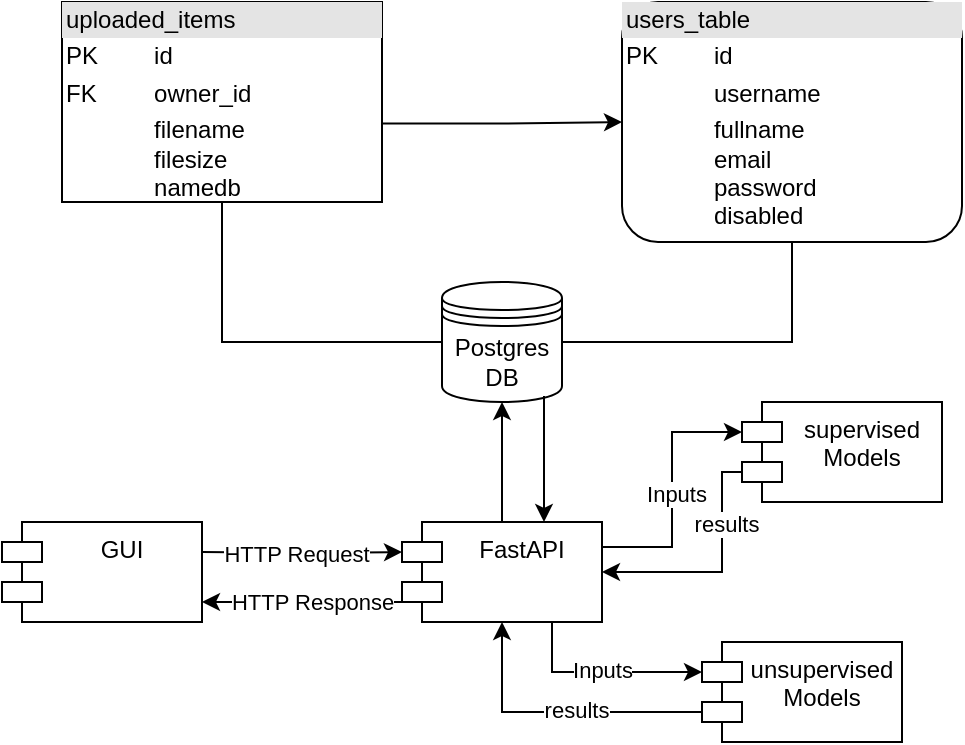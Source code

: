 <mxfile version="22.1.21" type="device" pages="2">
  <diagram name="Seite-1" id="aW67HjlRm24LwYOiL057">
    <mxGraphModel dx="1446" dy="933" grid="1" gridSize="10" guides="1" tooltips="1" connect="1" arrows="1" fold="1" page="1" pageScale="1" pageWidth="1100" pageHeight="850" math="0" shadow="0">
      <root>
        <mxCell id="0" />
        <mxCell id="1" parent="0" />
        <mxCell id="DtLIVwq0TkmXwF91WTJ8-4" style="edgeStyle=orthogonalEdgeStyle;rounded=0;orthogonalLoop=1;jettySize=auto;html=1;" edge="1" parent="1" source="DtLIVwq0TkmXwF91WTJ8-1" target="DtLIVwq0TkmXwF91WTJ8-2">
          <mxGeometry relative="1" as="geometry">
            <Array as="points">
              <mxPoint x="400" y="510" />
              <mxPoint x="400" y="510" />
            </Array>
          </mxGeometry>
        </mxCell>
        <mxCell id="DtLIVwq0TkmXwF91WTJ8-6" value="HTTP Response" style="edgeLabel;html=1;align=center;verticalAlign=middle;resizable=0;points=[];" vertex="1" connectable="0" parent="DtLIVwq0TkmXwF91WTJ8-4">
          <mxGeometry x="0.135" y="3" relative="1" as="geometry">
            <mxPoint x="12" y="-3" as="offset" />
          </mxGeometry>
        </mxCell>
        <mxCell id="DtLIVwq0TkmXwF91WTJ8-17" style="edgeStyle=orthogonalEdgeStyle;rounded=0;orthogonalLoop=1;jettySize=auto;html=1;exitX=0.5;exitY=0;exitDx=0;exitDy=0;" edge="1" parent="1" source="DtLIVwq0TkmXwF91WTJ8-1" target="DtLIVwq0TkmXwF91WTJ8-15">
          <mxGeometry relative="1" as="geometry" />
        </mxCell>
        <mxCell id="DtLIVwq0TkmXwF91WTJ8-1" value="FastAPI" style="shape=module;align=left;spacingLeft=20;align=center;verticalAlign=top;whiteSpace=wrap;html=1;" vertex="1" parent="1">
          <mxGeometry x="460" y="470" width="100" height="50" as="geometry" />
        </mxCell>
        <mxCell id="DtLIVwq0TkmXwF91WTJ8-2" value="GUI" style="shape=module;align=left;spacingLeft=20;align=center;verticalAlign=top;whiteSpace=wrap;html=1;" vertex="1" parent="1">
          <mxGeometry x="260" y="470" width="100" height="50" as="geometry" />
        </mxCell>
        <mxCell id="DtLIVwq0TkmXwF91WTJ8-3" style="edgeStyle=orthogonalEdgeStyle;rounded=0;orthogonalLoop=1;jettySize=auto;html=1;entryX=0;entryY=0;entryDx=0;entryDy=15;entryPerimeter=0;" edge="1" parent="1" target="DtLIVwq0TkmXwF91WTJ8-1">
          <mxGeometry relative="1" as="geometry">
            <mxPoint x="360" y="485" as="sourcePoint" />
          </mxGeometry>
        </mxCell>
        <mxCell id="DtLIVwq0TkmXwF91WTJ8-5" value="HTTP Request" style="edgeLabel;html=1;align=center;verticalAlign=middle;resizable=0;points=[];" vertex="1" connectable="0" parent="DtLIVwq0TkmXwF91WTJ8-3">
          <mxGeometry x="-0.418" relative="1" as="geometry">
            <mxPoint x="18" as="offset" />
          </mxGeometry>
        </mxCell>
        <mxCell id="DtLIVwq0TkmXwF91WTJ8-40" style="edgeStyle=orthogonalEdgeStyle;rounded=0;orthogonalLoop=1;jettySize=auto;html=1;exitX=0;exitY=0;exitDx=0;exitDy=35;exitPerimeter=0;entryX=1;entryY=0.5;entryDx=0;entryDy=0;" edge="1" parent="1" source="DtLIVwq0TkmXwF91WTJ8-7" target="DtLIVwq0TkmXwF91WTJ8-1">
          <mxGeometry relative="1" as="geometry">
            <Array as="points">
              <mxPoint x="620" y="445" />
              <mxPoint x="620" y="495" />
            </Array>
          </mxGeometry>
        </mxCell>
        <mxCell id="DtLIVwq0TkmXwF91WTJ8-42" value="results" style="edgeLabel;html=1;align=center;verticalAlign=middle;resizable=0;points=[];" vertex="1" connectable="0" parent="DtLIVwq0TkmXwF91WTJ8-40">
          <mxGeometry x="-0.41" y="2" relative="1" as="geometry">
            <mxPoint as="offset" />
          </mxGeometry>
        </mxCell>
        <mxCell id="DtLIVwq0TkmXwF91WTJ8-7" value="supervised Models" style="shape=module;align=left;spacingLeft=20;align=center;verticalAlign=top;whiteSpace=wrap;html=1;" vertex="1" parent="1">
          <mxGeometry x="630" y="410" width="100" height="50" as="geometry" />
        </mxCell>
        <mxCell id="DtLIVwq0TkmXwF91WTJ8-22" style="edgeStyle=orthogonalEdgeStyle;rounded=0;orthogonalLoop=1;jettySize=auto;html=1;exitX=0;exitY=0;exitDx=0;exitDy=35;exitPerimeter=0;entryX=0.5;entryY=1;entryDx=0;entryDy=0;" edge="1" parent="1" source="DtLIVwq0TkmXwF91WTJ8-8" target="DtLIVwq0TkmXwF91WTJ8-1">
          <mxGeometry relative="1" as="geometry" />
        </mxCell>
        <mxCell id="DtLIVwq0TkmXwF91WTJ8-45" value="results" style="edgeLabel;html=1;align=center;verticalAlign=middle;resizable=0;points=[];" vertex="1" connectable="0" parent="DtLIVwq0TkmXwF91WTJ8-22">
          <mxGeometry x="-0.123" y="-1" relative="1" as="geometry">
            <mxPoint as="offset" />
          </mxGeometry>
        </mxCell>
        <mxCell id="DtLIVwq0TkmXwF91WTJ8-8" value="unsupervised Models" style="shape=module;align=left;spacingLeft=20;align=center;verticalAlign=top;whiteSpace=wrap;html=1;" vertex="1" parent="1">
          <mxGeometry x="610" y="530" width="100" height="50" as="geometry" />
        </mxCell>
        <mxCell id="DtLIVwq0TkmXwF91WTJ8-47" style="edgeStyle=orthogonalEdgeStyle;rounded=0;orthogonalLoop=1;jettySize=auto;html=1;exitX=0.5;exitY=1;exitDx=0;exitDy=0;entryX=1;entryY=0.5;entryDx=0;entryDy=0;endArrow=none;endFill=0;" edge="1" parent="1" source="DtLIVwq0TkmXwF91WTJ8-14" target="DtLIVwq0TkmXwF91WTJ8-15">
          <mxGeometry relative="1" as="geometry" />
        </mxCell>
        <mxCell id="DtLIVwq0TkmXwF91WTJ8-14" value="&lt;div style=&quot;box-sizing:border-box;width:100%;background:#e4e4e4;padding:2px;&quot;&gt;users_table&lt;/div&gt;&lt;table style=&quot;width:100%;font-size:1em;&quot; cellpadding=&quot;2&quot; cellspacing=&quot;0&quot;&gt;&lt;tbody&gt;&lt;tr&gt;&lt;td&gt;PK&lt;/td&gt;&lt;td&gt;id&lt;/td&gt;&lt;/tr&gt;&lt;tr&gt;&lt;td&gt;&lt;br&gt;&lt;/td&gt;&lt;td&gt;username&lt;/td&gt;&lt;/tr&gt;&lt;tr&gt;&lt;td&gt;&lt;/td&gt;&lt;td&gt;fullname&lt;br&gt;email&lt;br&gt;password&lt;br&gt;disabled&lt;/td&gt;&lt;/tr&gt;&lt;/tbody&gt;&lt;/table&gt;" style="verticalAlign=top;align=left;overflow=fill;html=1;whiteSpace=wrap;rounded=1;" vertex="1" parent="1">
          <mxGeometry x="570" y="210" width="170" height="120" as="geometry" />
        </mxCell>
        <mxCell id="DtLIVwq0TkmXwF91WTJ8-15" value="Postgres DB" style="shape=datastore;whiteSpace=wrap;html=1;" vertex="1" parent="1">
          <mxGeometry x="480" y="350" width="60" height="60" as="geometry" />
        </mxCell>
        <mxCell id="DtLIVwq0TkmXwF91WTJ8-18" style="edgeStyle=orthogonalEdgeStyle;rounded=0;orthogonalLoop=1;jettySize=auto;html=1;exitX=0.85;exitY=0.95;exitDx=0;exitDy=0;exitPerimeter=0;entryX=0.71;entryY=0;entryDx=0;entryDy=0;entryPerimeter=0;" edge="1" parent="1" source="DtLIVwq0TkmXwF91WTJ8-15" target="DtLIVwq0TkmXwF91WTJ8-1">
          <mxGeometry relative="1" as="geometry" />
        </mxCell>
        <mxCell id="DtLIVwq0TkmXwF91WTJ8-19" style="edgeStyle=orthogonalEdgeStyle;rounded=0;orthogonalLoop=1;jettySize=auto;html=1;exitX=1;exitY=0.25;exitDx=0;exitDy=0;entryX=0;entryY=0;entryDx=0;entryDy=15;entryPerimeter=0;" edge="1" parent="1" source="DtLIVwq0TkmXwF91WTJ8-1" target="DtLIVwq0TkmXwF91WTJ8-7">
          <mxGeometry relative="1" as="geometry" />
        </mxCell>
        <mxCell id="DtLIVwq0TkmXwF91WTJ8-41" value="Inputs" style="edgeLabel;html=1;align=center;verticalAlign=middle;resizable=0;points=[];" vertex="1" connectable="0" parent="DtLIVwq0TkmXwF91WTJ8-19">
          <mxGeometry x="-0.038" y="-2" relative="1" as="geometry">
            <mxPoint as="offset" />
          </mxGeometry>
        </mxCell>
        <mxCell id="DtLIVwq0TkmXwF91WTJ8-21" style="edgeStyle=orthogonalEdgeStyle;rounded=0;orthogonalLoop=1;jettySize=auto;html=1;exitX=0.75;exitY=1;exitDx=0;exitDy=0;entryX=0;entryY=0;entryDx=0;entryDy=15;entryPerimeter=0;" edge="1" parent="1" source="DtLIVwq0TkmXwF91WTJ8-1" target="DtLIVwq0TkmXwF91WTJ8-8">
          <mxGeometry relative="1" as="geometry" />
        </mxCell>
        <mxCell id="DtLIVwq0TkmXwF91WTJ8-44" value="Inputs" style="edgeLabel;html=1;align=center;verticalAlign=middle;resizable=0;points=[];" vertex="1" connectable="0" parent="DtLIVwq0TkmXwF91WTJ8-21">
          <mxGeometry x="-0.237" y="1" relative="1" as="geometry">
            <mxPoint x="12" as="offset" />
          </mxGeometry>
        </mxCell>
        <mxCell id="DtLIVwq0TkmXwF91WTJ8-48" style="edgeStyle=orthogonalEdgeStyle;rounded=0;orthogonalLoop=1;jettySize=auto;html=1;exitX=0.5;exitY=1;exitDx=0;exitDy=0;entryX=0;entryY=0.5;entryDx=0;entryDy=0;endArrow=none;endFill=0;" edge="1" parent="1" source="DtLIVwq0TkmXwF91WTJ8-24" target="DtLIVwq0TkmXwF91WTJ8-15">
          <mxGeometry relative="1" as="geometry" />
        </mxCell>
        <mxCell id="DtLIVwq0TkmXwF91WTJ8-49" style="edgeStyle=orthogonalEdgeStyle;rounded=0;orthogonalLoop=1;jettySize=auto;html=1;exitX=1;exitY=0.608;exitDx=0;exitDy=0;entryX=0;entryY=0.5;entryDx=0;entryDy=0;exitPerimeter=0;" edge="1" parent="1" source="DtLIVwq0TkmXwF91WTJ8-24" target="DtLIVwq0TkmXwF91WTJ8-14">
          <mxGeometry relative="1" as="geometry">
            <Array as="points" />
          </mxGeometry>
        </mxCell>
        <mxCell id="DtLIVwq0TkmXwF91WTJ8-24" value="&lt;div style=&quot;box-sizing:border-box;width:100%;background:#e4e4e4;padding:2px;&quot;&gt;uploaded_items&lt;/div&gt;&lt;table style=&quot;width:100%;font-size:1em;&quot; cellpadding=&quot;2&quot; cellspacing=&quot;0&quot;&gt;&lt;tbody&gt;&lt;tr&gt;&lt;td&gt;PK&lt;/td&gt;&lt;td&gt;id&lt;/td&gt;&lt;/tr&gt;&lt;tr&gt;&lt;td&gt;FK&lt;/td&gt;&lt;td&gt;owner_id&lt;/td&gt;&lt;/tr&gt;&lt;tr&gt;&lt;td&gt;&lt;/td&gt;&lt;td&gt;filename&lt;br&gt;filesize&lt;br&gt;namedb&lt;/td&gt;&lt;/tr&gt;&lt;/tbody&gt;&lt;/table&gt;" style="verticalAlign=top;align=left;overflow=fill;html=1;whiteSpace=wrap;" vertex="1" parent="1">
          <mxGeometry x="290" y="210" width="160" height="100" as="geometry" />
        </mxCell>
      </root>
    </mxGraphModel>
  </diagram>
  <diagram id="FiPgE_usNPGUOrDaX6sP" name="Seite-2">
    <mxGraphModel dx="1446" dy="933" grid="1" gridSize="10" guides="1" tooltips="1" connect="1" arrows="1" fold="1" page="1" pageScale="1" pageWidth="1100" pageHeight="850" math="0" shadow="0">
      <root>
        <mxCell id="0" />
        <mxCell id="1" parent="0" />
        <mxCell id="IhiNiqmtQIxHxGTbF7a--85" value="" style="rounded=0;whiteSpace=wrap;html=1;fillColor=none;" vertex="1" parent="1">
          <mxGeometry x="150" y="30" width="690" height="800" as="geometry" />
        </mxCell>
        <mxCell id="IhiNiqmtQIxHxGTbF7a--88" style="rounded=0;orthogonalLoop=1;jettySize=auto;html=1;" edge="1" parent="1" source="IhiNiqmtQIxHxGTbF7a--1" target="IhiNiqmtQIxHxGTbF7a--12">
          <mxGeometry relative="1" as="geometry" />
        </mxCell>
        <mxCell id="IhiNiqmtQIxHxGTbF7a--89" style="rounded=0;orthogonalLoop=1;jettySize=auto;html=1;entryX=0;entryY=0.5;entryDx=0;entryDy=0;" edge="1" parent="1" source="IhiNiqmtQIxHxGTbF7a--1" target="IhiNiqmtQIxHxGTbF7a--40">
          <mxGeometry relative="1" as="geometry" />
        </mxCell>
        <mxCell id="IhiNiqmtQIxHxGTbF7a--92" style="rounded=0;orthogonalLoop=1;jettySize=auto;html=1;entryX=0;entryY=0.5;entryDx=0;entryDy=0;" edge="1" parent="1" source="IhiNiqmtQIxHxGTbF7a--1" target="IhiNiqmtQIxHxGTbF7a--43">
          <mxGeometry relative="1" as="geometry" />
        </mxCell>
        <mxCell id="IhiNiqmtQIxHxGTbF7a--93" style="rounded=0;orthogonalLoop=1;jettySize=auto;html=1;exitX=0.5;exitY=0.5;exitDx=0;exitDy=0;exitPerimeter=0;entryX=0;entryY=0.25;entryDx=0;entryDy=0;" edge="1" parent="1" source="IhiNiqmtQIxHxGTbF7a--1" target="IhiNiqmtQIxHxGTbF7a--35">
          <mxGeometry relative="1" as="geometry" />
        </mxCell>
        <mxCell id="IhiNiqmtQIxHxGTbF7a--94" style="rounded=0;orthogonalLoop=1;jettySize=auto;html=1;entryX=0;entryY=0.25;entryDx=0;entryDy=0;" edge="1" parent="1" source="IhiNiqmtQIxHxGTbF7a--1" target="IhiNiqmtQIxHxGTbF7a--67">
          <mxGeometry relative="1" as="geometry" />
        </mxCell>
        <mxCell id="IhiNiqmtQIxHxGTbF7a--1" value="Actor" style="shape=umlActor;verticalLabelPosition=bottom;verticalAlign=top;html=1;" vertex="1" parent="1">
          <mxGeometry x="60" y="120" width="30" height="60" as="geometry" />
        </mxCell>
        <mxCell id="IhiNiqmtQIxHxGTbF7a--24" style="edgeStyle=orthogonalEdgeStyle;rounded=0;orthogonalLoop=1;jettySize=auto;html=1;exitX=1;exitY=0.5;exitDx=0;exitDy=0;entryX=0;entryY=0.5;entryDx=0;entryDy=0;" edge="1" parent="1" source="IhiNiqmtQIxHxGTbF7a--12" target="IhiNiqmtQIxHxGTbF7a--14">
          <mxGeometry relative="1" as="geometry" />
        </mxCell>
        <mxCell id="IhiNiqmtQIxHxGTbF7a--25" value="&amp;lt;&amp;lt;Included&amp;gt;&amp;gt;" style="edgeLabel;html=1;align=center;verticalAlign=middle;resizable=0;points=[];" vertex="1" connectable="0" parent="IhiNiqmtQIxHxGTbF7a--24">
          <mxGeometry x="-0.45" y="-2" relative="1" as="geometry">
            <mxPoint x="18" y="-2" as="offset" />
          </mxGeometry>
        </mxCell>
        <mxCell id="IhiNiqmtQIxHxGTbF7a--12" value="Registration" style="ellipse;whiteSpace=wrap;html=1;" vertex="1" parent="1">
          <mxGeometry x="210" y="100" width="140" height="70" as="geometry" />
        </mxCell>
        <mxCell id="IhiNiqmtQIxHxGTbF7a--14" value="Fill up Registration form" style="ellipse;whiteSpace=wrap;html=1;" vertex="1" parent="1">
          <mxGeometry x="450" y="100" width="140" height="70" as="geometry" />
        </mxCell>
        <mxCell id="IhiNiqmtQIxHxGTbF7a--15" value="" style="shape=ellipse;container=1;horizontal=1;horizontalStack=0;resizeParent=1;resizeParentMax=0;resizeLast=0;html=1;dashed=0;collapsible=0;" vertex="1" parent="1">
          <mxGeometry x="510" y="350" width="180" height="120" as="geometry" />
        </mxCell>
        <mxCell id="IhiNiqmtQIxHxGTbF7a--16" value="Log-in" style="html=1;strokeColor=none;fillColor=none;align=center;verticalAlign=middle;rotatable=0;whiteSpace=wrap;" vertex="1" parent="IhiNiqmtQIxHxGTbF7a--15">
          <mxGeometry width="180" height="30" as="geometry" />
        </mxCell>
        <mxCell id="IhiNiqmtQIxHxGTbF7a--17" value="" style="line;strokeWidth=1;fillColor=none;rotatable=0;labelPosition=right;points=[];portConstraint=eastwest;dashed=0;resizeWidth=1;" vertex="1" parent="IhiNiqmtQIxHxGTbF7a--15">
          <mxGeometry x="9" y="30" width="162" height="10" as="geometry" />
        </mxCell>
        <mxCell id="IhiNiqmtQIxHxGTbF7a--18" value="&lt;b&gt;extension points&lt;/b&gt;" style="text;html=1;align=left;verticalAlign=middle;rotatable=0;fillColor=none;strokeColor=none;whiteSpace=wrap;" vertex="1" parent="IhiNiqmtQIxHxGTbF7a--15">
          <mxGeometry x="20" y="40" width="180" height="30" as="geometry" />
        </mxCell>
        <mxCell id="IhiNiqmtQIxHxGTbF7a--19" value="Invalid password entered&amp;nbsp;&lt;br&gt;Aborted triggered" style="text;html=1;align=left;verticalAlign=middle;rotatable=0;spacingLeft=25;fillColor=none;strokeColor=none;whiteSpace=wrap;" vertex="1" parent="IhiNiqmtQIxHxGTbF7a--15">
          <mxGeometry x="-9" y="60" width="180" height="30" as="geometry" />
        </mxCell>
        <mxCell id="IhiNiqmtQIxHxGTbF7a--22" value="Handle invalid password" style="ellipse;whiteSpace=wrap;html=1;" vertex="1" parent="1">
          <mxGeometry x="510" y="550" width="140" height="70" as="geometry" />
        </mxCell>
        <mxCell id="IhiNiqmtQIxHxGTbF7a--23" value="Handle abort" style="ellipse;whiteSpace=wrap;html=1;" vertex="1" parent="1">
          <mxGeometry x="670" y="540" width="140" height="70" as="geometry" />
        </mxCell>
        <mxCell id="IhiNiqmtQIxHxGTbF7a--26" style="edgeStyle=orthogonalEdgeStyle;rounded=0;orthogonalLoop=1;jettySize=auto;html=1;entryX=0.389;entryY=1;entryDx=0;entryDy=0;entryPerimeter=0;" edge="1" parent="1" source="IhiNiqmtQIxHxGTbF7a--22" target="IhiNiqmtQIxHxGTbF7a--15">
          <mxGeometry relative="1" as="geometry" />
        </mxCell>
        <mxCell id="IhiNiqmtQIxHxGTbF7a--30" value="&amp;lt;&amp;lt;excluded&amp;gt;&amp;gt;" style="edgeLabel;html=1;align=center;verticalAlign=middle;resizable=0;points=[];" vertex="1" connectable="0" parent="IhiNiqmtQIxHxGTbF7a--26">
          <mxGeometry x="-0.225" y="-2" relative="1" as="geometry">
            <mxPoint as="offset" />
          </mxGeometry>
        </mxCell>
        <mxCell id="IhiNiqmtQIxHxGTbF7a--28" style="rounded=0;orthogonalLoop=1;jettySize=auto;html=1;exitX=0;exitY=0;exitDx=0;exitDy=0;entryX=0.67;entryY=1.013;entryDx=0;entryDy=0;entryPerimeter=0;strokeColor=default;" edge="1" parent="1" source="IhiNiqmtQIxHxGTbF7a--23" target="IhiNiqmtQIxHxGTbF7a--15">
          <mxGeometry relative="1" as="geometry" />
        </mxCell>
        <mxCell id="IhiNiqmtQIxHxGTbF7a--29" value="&amp;lt;&amp;lt;excluded&amp;gt;&amp;gt;" style="edgeLabel;html=1;align=center;verticalAlign=middle;resizable=0;points=[];" vertex="1" connectable="0" parent="IhiNiqmtQIxHxGTbF7a--28">
          <mxGeometry x="0.192" y="2" relative="1" as="geometry">
            <mxPoint as="offset" />
          </mxGeometry>
        </mxCell>
        <mxCell id="IhiNiqmtQIxHxGTbF7a--32" value="" style="shape=ellipse;container=1;horizontal=1;horizontalStack=0;resizeParent=1;resizeParentMax=0;resizeLast=0;html=1;dashed=0;collapsible=0;" vertex="1" parent="1">
          <mxGeometry x="190" y="490" width="180" height="120" as="geometry" />
        </mxCell>
        <mxCell id="IhiNiqmtQIxHxGTbF7a--33" value="Import File" style="html=1;strokeColor=none;fillColor=none;align=center;verticalAlign=middle;rotatable=0;whiteSpace=wrap;" vertex="1" parent="IhiNiqmtQIxHxGTbF7a--32">
          <mxGeometry x="1" width="180" height="30" as="geometry" />
        </mxCell>
        <mxCell id="IhiNiqmtQIxHxGTbF7a--34" value="" style="line;strokeWidth=1;fillColor=none;rotatable=0;labelPosition=right;points=[];portConstraint=eastwest;dashed=0;resizeWidth=1;" vertex="1" parent="IhiNiqmtQIxHxGTbF7a--32">
          <mxGeometry x="9" y="30" width="162" height="10" as="geometry" />
        </mxCell>
        <mxCell id="IhiNiqmtQIxHxGTbF7a--35" value="extension points" style="text;html=1;align=left;verticalAlign=middle;rotatable=0;fillColor=none;strokeColor=none;whiteSpace=wrap;fontStyle=1" vertex="1" parent="IhiNiqmtQIxHxGTbF7a--32">
          <mxGeometry x="1" y="45" width="159" height="25" as="geometry" />
        </mxCell>
        <mxCell id="IhiNiqmtQIxHxGTbF7a--36" value="Invalid file format" style="text;html=1;align=left;verticalAlign=middle;rotatable=0;spacingLeft=25;fillColor=none;strokeColor=none;whiteSpace=wrap;" vertex="1" parent="IhiNiqmtQIxHxGTbF7a--32">
          <mxGeometry x="-9" y="70" width="180" height="30" as="geometry" />
        </mxCell>
        <mxCell id="IhiNiqmtQIxHxGTbF7a--44" style="rounded=0;orthogonalLoop=1;jettySize=auto;html=1;exitX=1;exitY=0.5;exitDx=0;exitDy=0;" edge="1" parent="1" source="IhiNiqmtQIxHxGTbF7a--40" target="IhiNiqmtQIxHxGTbF7a--16">
          <mxGeometry relative="1" as="geometry" />
        </mxCell>
        <mxCell id="IhiNiqmtQIxHxGTbF7a--49" value="&amp;lt;&amp;lt;included&amp;gt;&amp;gt;" style="edgeLabel;html=1;align=center;verticalAlign=middle;resizable=0;points=[];" vertex="1" connectable="0" parent="IhiNiqmtQIxHxGTbF7a--44">
          <mxGeometry x="0.008" y="2" relative="1" as="geometry">
            <mxPoint as="offset" />
          </mxGeometry>
        </mxCell>
        <mxCell id="IhiNiqmtQIxHxGTbF7a--40" value="predict the data with unsupervised models" style="ellipse;whiteSpace=wrap;html=1;" vertex="1" parent="1">
          <mxGeometry x="220" y="190" width="140" height="70" as="geometry" />
        </mxCell>
        <mxCell id="IhiNiqmtQIxHxGTbF7a--46" style="rounded=0;orthogonalLoop=1;jettySize=auto;html=1;entryX=0.035;entryY=1.144;entryDx=0;entryDy=0;entryPerimeter=0;" edge="1" parent="1" source="IhiNiqmtQIxHxGTbF7a--42" target="IhiNiqmtQIxHxGTbF7a--16">
          <mxGeometry relative="1" as="geometry" />
        </mxCell>
        <mxCell id="IhiNiqmtQIxHxGTbF7a--51" value="&amp;lt;&amp;lt;included&amp;gt;&amp;gt;" style="edgeLabel;html=1;align=center;verticalAlign=middle;resizable=0;points=[];" vertex="1" connectable="0" parent="IhiNiqmtQIxHxGTbF7a--46">
          <mxGeometry x="-0.32" y="1" relative="1" as="geometry">
            <mxPoint as="offset" />
          </mxGeometry>
        </mxCell>
        <mxCell id="IhiNiqmtQIxHxGTbF7a--42" value="show all uploaded files" style="ellipse;whiteSpace=wrap;html=1;" vertex="1" parent="1">
          <mxGeometry x="220" y="290" width="140" height="70" as="geometry" />
        </mxCell>
        <mxCell id="IhiNiqmtQIxHxGTbF7a--43" value="delete a file with its name" style="ellipse;whiteSpace=wrap;html=1;" vertex="1" parent="1">
          <mxGeometry x="210" y="390" width="140" height="70" as="geometry" />
        </mxCell>
        <mxCell id="IhiNiqmtQIxHxGTbF7a--47" style="rounded=0;orthogonalLoop=1;jettySize=auto;html=1;exitX=1;exitY=0.5;exitDx=0;exitDy=0;entryX=0.05;entryY=0.333;entryDx=0;entryDy=0;entryPerimeter=0;" edge="1" parent="1" source="IhiNiqmtQIxHxGTbF7a--43" target="IhiNiqmtQIxHxGTbF7a--19">
          <mxGeometry relative="1" as="geometry" />
        </mxCell>
        <mxCell id="IhiNiqmtQIxHxGTbF7a--52" value="&amp;lt;&amp;lt;included&amp;gt;&amp;gt;" style="edgeLabel;html=1;align=center;verticalAlign=middle;resizable=0;points=[];" vertex="1" connectable="0" parent="IhiNiqmtQIxHxGTbF7a--47">
          <mxGeometry x="-0.373" y="2" relative="1" as="geometry">
            <mxPoint as="offset" />
          </mxGeometry>
        </mxCell>
        <mxCell id="IhiNiqmtQIxHxGTbF7a--48" style="rounded=0;orthogonalLoop=1;jettySize=auto;html=1;exitX=1;exitY=0.5;exitDx=0;exitDy=0;entryX=0.153;entryY=0.872;entryDx=0;entryDy=0;entryPerimeter=0;" edge="1" parent="1" source="IhiNiqmtQIxHxGTbF7a--32" target="IhiNiqmtQIxHxGTbF7a--15">
          <mxGeometry relative="1" as="geometry" />
        </mxCell>
        <mxCell id="IhiNiqmtQIxHxGTbF7a--53" value="&amp;lt;&amp;lt;included&amp;gt;&amp;gt;" style="edgeLabel;html=1;align=center;verticalAlign=middle;resizable=0;points=[];" vertex="1" connectable="0" parent="IhiNiqmtQIxHxGTbF7a--48">
          <mxGeometry x="-0.189" y="-2" relative="1" as="geometry">
            <mxPoint as="offset" />
          </mxGeometry>
        </mxCell>
        <mxCell id="IhiNiqmtQIxHxGTbF7a--76" style="rounded=0;orthogonalLoop=1;jettySize=auto;html=1;exitX=0.5;exitY=0;exitDx=0;exitDy=0;entryX=0.5;entryY=1;entryDx=0;entryDy=0;" edge="1" parent="1" source="IhiNiqmtQIxHxGTbF7a--64" target="IhiNiqmtQIxHxGTbF7a--32">
          <mxGeometry relative="1" as="geometry" />
        </mxCell>
        <mxCell id="IhiNiqmtQIxHxGTbF7a--77" value="&amp;lt;&amp;lt;included&amp;gt;&amp;gt;" style="edgeLabel;html=1;align=center;verticalAlign=middle;resizable=0;points=[];" vertex="1" connectable="0" parent="IhiNiqmtQIxHxGTbF7a--76">
          <mxGeometry x="0.024" y="2" relative="1" as="geometry">
            <mxPoint as="offset" />
          </mxGeometry>
        </mxCell>
        <mxCell id="IhiNiqmtQIxHxGTbF7a--64" value="" style="shape=ellipse;container=1;horizontal=1;horizontalStack=0;resizeParent=1;resizeParentMax=0;resizeLast=0;html=1;dashed=0;collapsible=0;" vertex="1" parent="1">
          <mxGeometry x="190" y="670" width="180" height="120" as="geometry" />
        </mxCell>
        <mxCell id="IhiNiqmtQIxHxGTbF7a--65" value="predict the data with unsupervised models" style="html=1;strokeColor=none;fillColor=none;align=center;verticalAlign=middle;rotatable=0;whiteSpace=wrap;" vertex="1" parent="IhiNiqmtQIxHxGTbF7a--64">
          <mxGeometry y="10" width="180" height="30" as="geometry" />
        </mxCell>
        <mxCell id="IhiNiqmtQIxHxGTbF7a--66" value="" style="line;strokeWidth=1;fillColor=none;rotatable=0;labelPosition=right;points=[];portConstraint=eastwest;dashed=0;resizeWidth=1;" vertex="1" parent="IhiNiqmtQIxHxGTbF7a--64">
          <mxGeometry x="9" y="35" width="162" height="10" as="geometry" />
        </mxCell>
        <mxCell id="IhiNiqmtQIxHxGTbF7a--67" value="extension points" style="text;html=1;align=left;verticalAlign=middle;rotatable=0;fillColor=none;strokeColor=none;whiteSpace=wrap;fontStyle=1" vertex="1" parent="IhiNiqmtQIxHxGTbF7a--64">
          <mxGeometry x="1" y="45" width="159" height="25" as="geometry" />
        </mxCell>
        <mxCell id="IhiNiqmtQIxHxGTbF7a--68" value="Invalid file format" style="text;html=1;align=left;verticalAlign=middle;rotatable=0;spacingLeft=25;fillColor=none;strokeColor=none;whiteSpace=wrap;" vertex="1" parent="IhiNiqmtQIxHxGTbF7a--64">
          <mxGeometry x="-9" y="70" width="180" height="30" as="geometry" />
        </mxCell>
        <mxCell id="IhiNiqmtQIxHxGTbF7a--71" value="Handle invalid file format" style="ellipse;whiteSpace=wrap;html=1;" vertex="1" parent="1">
          <mxGeometry x="530" y="670" width="140" height="70" as="geometry" />
        </mxCell>
        <mxCell id="IhiNiqmtQIxHxGTbF7a--78" style="rounded=0;orthogonalLoop=1;jettySize=auto;html=1;exitX=1;exitY=0.5;exitDx=0;exitDy=0;entryX=0.244;entryY=0.967;entryDx=0;entryDy=0;entryPerimeter=0;" edge="1" parent="1" source="IhiNiqmtQIxHxGTbF7a--64" target="IhiNiqmtQIxHxGTbF7a--15">
          <mxGeometry relative="1" as="geometry" />
        </mxCell>
        <mxCell id="IhiNiqmtQIxHxGTbF7a--79" value="&amp;lt;&amp;lt;included&amp;gt;&amp;gt;" style="edgeLabel;html=1;align=center;verticalAlign=middle;resizable=0;points=[];" vertex="1" connectable="0" parent="IhiNiqmtQIxHxGTbF7a--78">
          <mxGeometry x="-0.105" relative="1" as="geometry">
            <mxPoint as="offset" />
          </mxGeometry>
        </mxCell>
        <mxCell id="IhiNiqmtQIxHxGTbF7a--80" style="rounded=0;orthogonalLoop=1;jettySize=auto;html=1;exitX=0;exitY=0.5;exitDx=0;exitDy=0;entryX=0.862;entryY=0.881;entryDx=0;entryDy=0;entryPerimeter=0;jumpStyle=arc;jumpSize=11;" edge="1" parent="1" source="IhiNiqmtQIxHxGTbF7a--71" target="IhiNiqmtQIxHxGTbF7a--32">
          <mxGeometry relative="1" as="geometry" />
        </mxCell>
        <mxCell id="IhiNiqmtQIxHxGTbF7a--82" value="&amp;lt;&amp;lt;excluded&amp;gt;&amp;gt;" style="edgeLabel;html=1;align=center;verticalAlign=middle;resizable=0;points=[];" vertex="1" connectable="0" parent="IhiNiqmtQIxHxGTbF7a--80">
          <mxGeometry x="-0.135" y="1" relative="1" as="geometry">
            <mxPoint x="10" as="offset" />
          </mxGeometry>
        </mxCell>
        <mxCell id="IhiNiqmtQIxHxGTbF7a--81" style="rounded=0;orthogonalLoop=1;jettySize=auto;html=1;entryX=0.992;entryY=0.644;entryDx=0;entryDy=0;entryPerimeter=0;" edge="1" parent="1" source="IhiNiqmtQIxHxGTbF7a--71" target="IhiNiqmtQIxHxGTbF7a--64">
          <mxGeometry relative="1" as="geometry" />
        </mxCell>
        <mxCell id="IhiNiqmtQIxHxGTbF7a--83" value="&amp;lt;&amp;lt;excluded&amp;gt;&amp;gt;" style="edgeLabel;html=1;align=center;verticalAlign=middle;resizable=0;points=[];" vertex="1" connectable="0" parent="IhiNiqmtQIxHxGTbF7a--81">
          <mxGeometry x="0.082" y="3" relative="1" as="geometry">
            <mxPoint as="offset" />
          </mxGeometry>
        </mxCell>
        <mxCell id="IhiNiqmtQIxHxGTbF7a--86" value="Smart steel detection system" style="text;html=1;strokeColor=none;fillColor=none;align=center;verticalAlign=middle;whiteSpace=wrap;rounded=0;fontStyle=1;fontSize=17;" vertex="1" parent="1">
          <mxGeometry x="170" y="40" width="240" height="30" as="geometry" />
        </mxCell>
        <mxCell id="IhiNiqmtQIxHxGTbF7a--90" style="rounded=0;orthogonalLoop=1;jettySize=auto;html=1;entryX=0.012;entryY=0.396;entryDx=0;entryDy=0;entryPerimeter=0;" edge="1" parent="1" source="IhiNiqmtQIxHxGTbF7a--1" target="IhiNiqmtQIxHxGTbF7a--42">
          <mxGeometry relative="1" as="geometry" />
        </mxCell>
      </root>
    </mxGraphModel>
  </diagram>
</mxfile>
